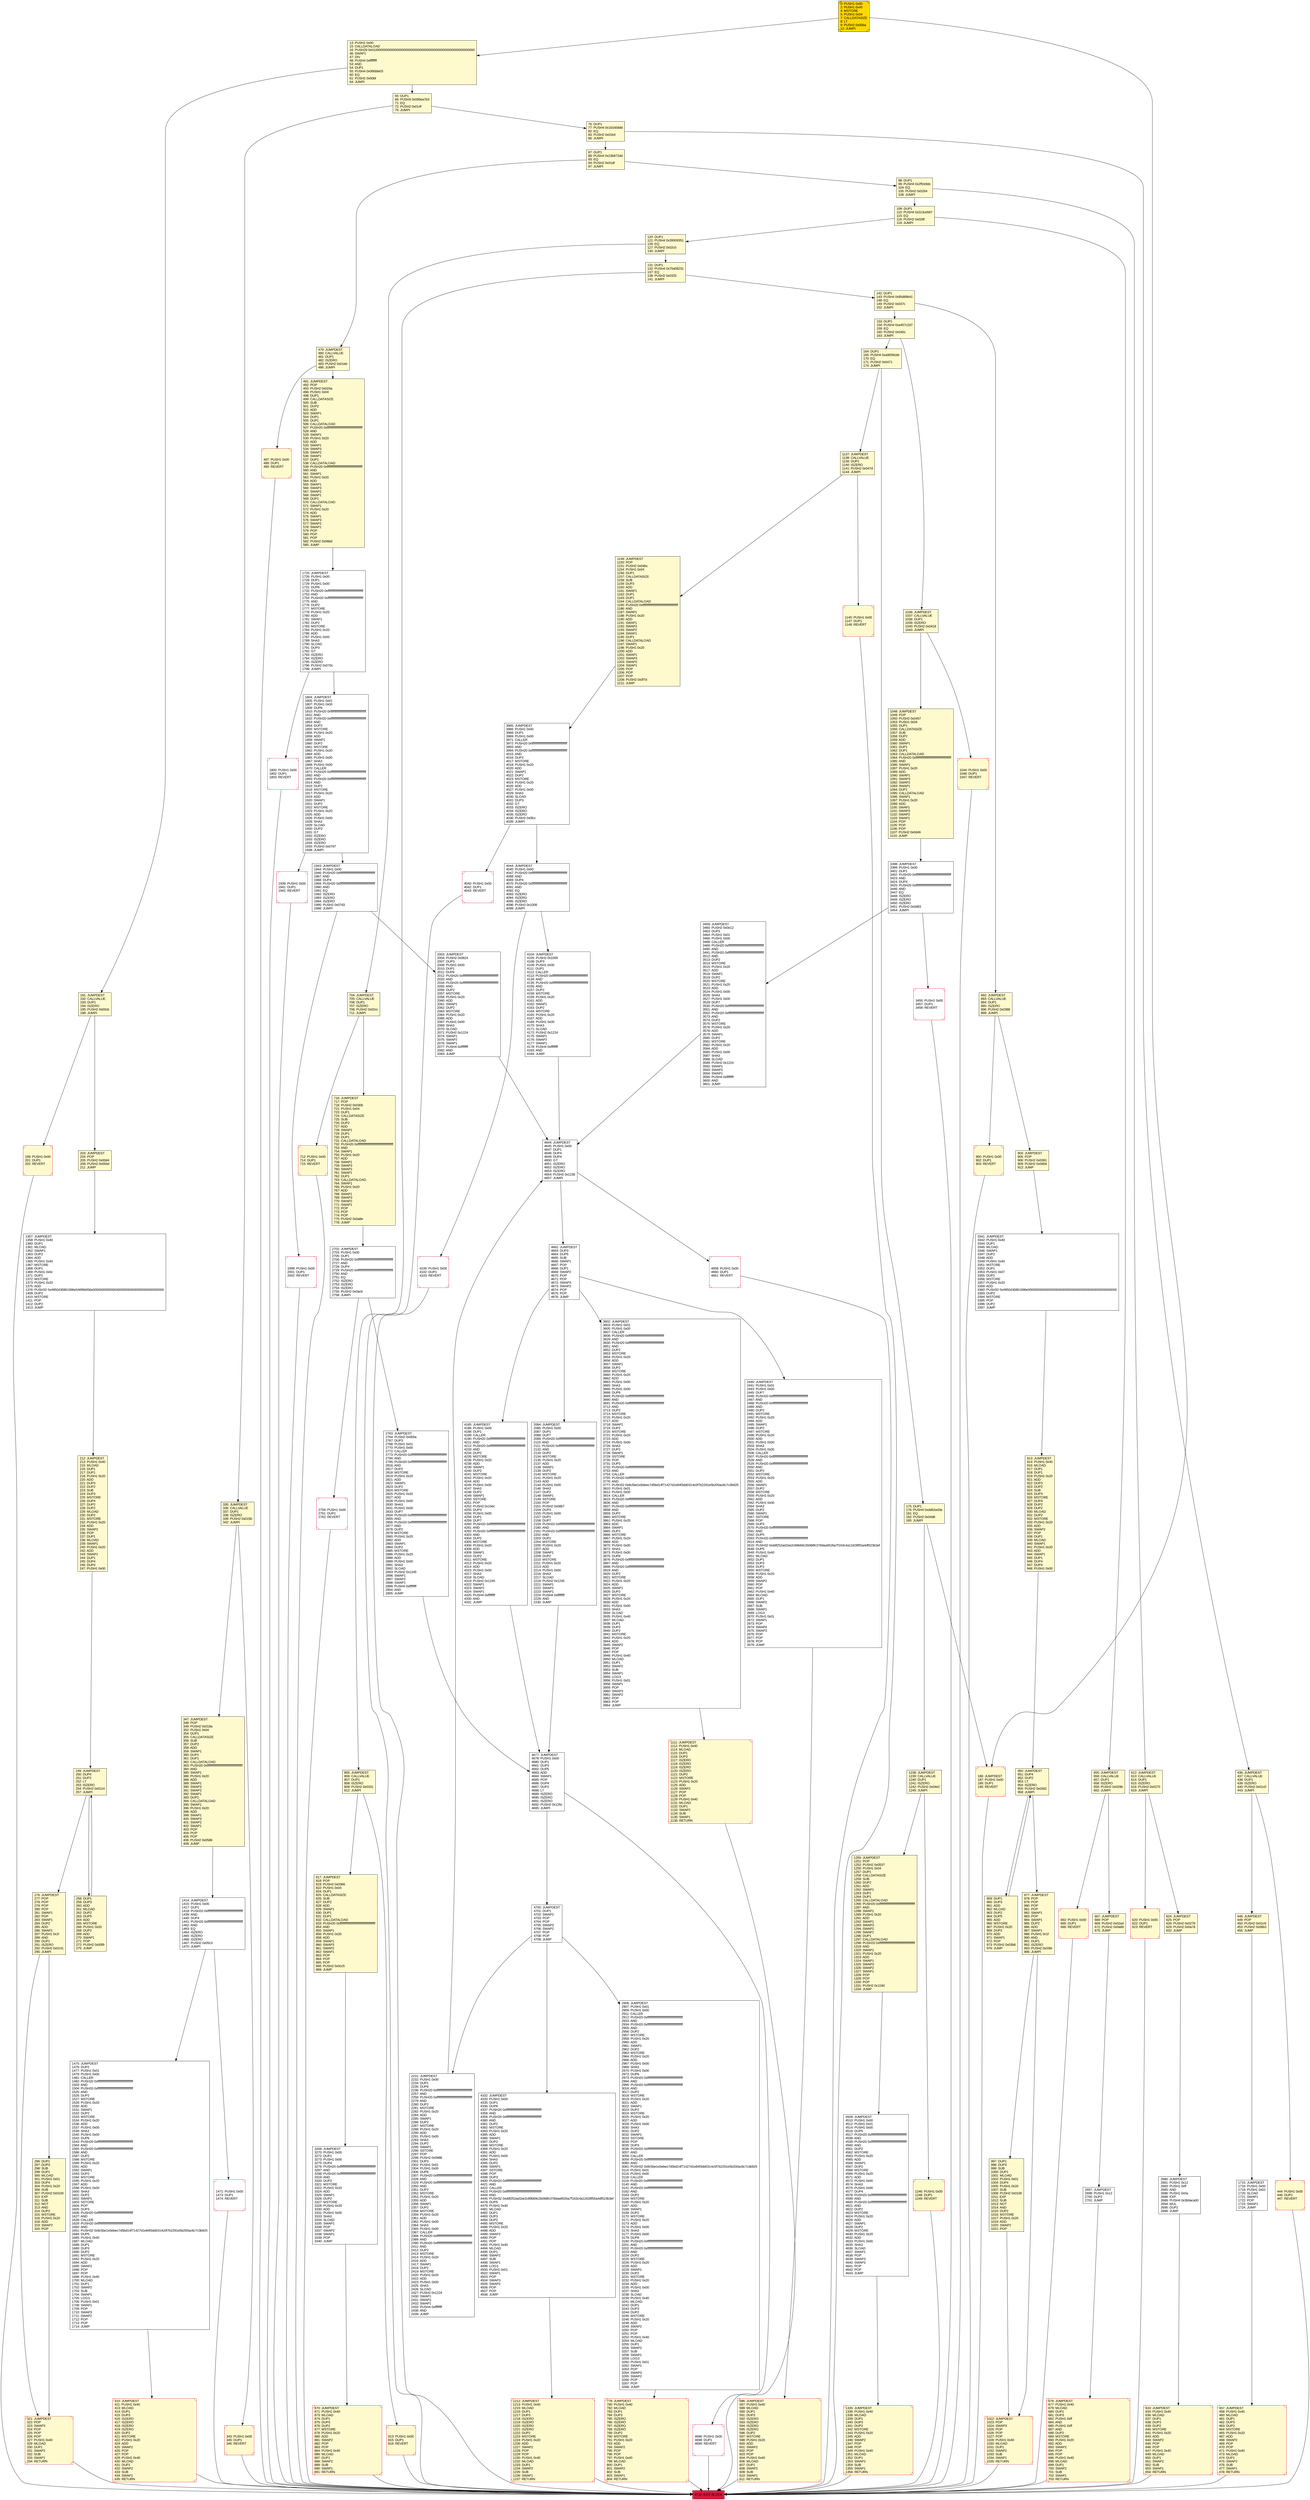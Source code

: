 digraph G {
bgcolor=transparent rankdir=UD;
node [shape=box style=filled color=black fillcolor=white fontname=arial fontcolor=black];
2697 [label="2697: JUMPDEST\l2698: PUSH1 0x12\l2700: DUP2\l2701: JUMP\l" ];
2680 [label="2680: JUMPDEST\l2681: PUSH1 0x12\l2683: PUSH1 0xff\l2685: AND\l2686: PUSH1 0x0a\l2688: EXP\l2689: PUSH4 0x3b9aca00\l2694: MUL\l2695: DUP2\l2696: JUMP\l" ];
1357 [label="1357: JUMPDEST\l1358: PUSH1 0x40\l1360: DUP1\l1361: MLOAD\l1362: SWAP1\l1363: DUP2\l1364: ADD\l1365: PUSH1 0x40\l1367: MSTORE\l1368: DUP1\l1369: PUSH1 0x0c\l1371: DUP2\l1372: MSTORE\l1373: PUSH1 0x20\l1375: ADD\l1376: PUSH32 0x4950436861696e546f6b656e0000000000000000000000000000000000000000\l1409: DUP2\l1410: MSTORE\l1411: POP\l1412: DUP2\l1413: JUMP\l" ];
258 [label="258: DUP1\l259: DUP3\l260: ADD\l261: MLOAD\l262: DUP2\l263: DUP5\l264: ADD\l265: MSTORE\l266: PUSH1 0x20\l268: DUP2\l269: ADD\l270: SWAP1\l271: POP\l272: PUSH2 0x00f9\l275: JUMP\l" fillcolor=lemonchiffon ];
676 [label="676: JUMPDEST\l677: PUSH1 0x40\l679: MLOAD\l680: DUP1\l681: DUP3\l682: PUSH1 0xff\l684: AND\l685: PUSH1 0xff\l687: AND\l688: DUP2\l689: MSTORE\l690: PUSH1 0x20\l692: ADD\l693: SWAP2\l694: POP\l695: POP\l696: PUSH1 0x40\l698: MLOAD\l699: DUP1\l700: SWAP2\l701: SUB\l702: SWAP1\l703: RETURN\l" fillcolor=lemonchiffon shape=Msquare color=crimson ];
624 [label="624: JUMPDEST\l625: POP\l626: PUSH2 0x0279\l629: PUSH2 0x0a78\l632: JUMP\l" fillcolor=lemonchiffon ];
704 [label="704: JUMPDEST\l705: CALLVALUE\l706: DUP1\l707: ISZERO\l708: PUSH2 0x02cc\l711: JUMPI\l" fillcolor=lemonchiffon ];
3459 [label="3459: JUMPDEST\l3460: PUSH2 0x0e12\l3463: DUP3\l3464: PUSH1 0x01\l3466: PUSH1 0x00\l3468: CALLER\l3469: PUSH20 0xffffffffffffffffffffffffffffffffffffffff\l3490: AND\l3491: PUSH20 0xffffffffffffffffffffffffffffffffffffffff\l3512: AND\l3513: DUP2\l3514: MSTORE\l3515: PUSH1 0x20\l3517: ADD\l3518: SWAP1\l3519: DUP2\l3520: MSTORE\l3521: PUSH1 0x20\l3523: ADD\l3524: PUSH1 0x00\l3526: SHA3\l3527: PUSH1 0x00\l3529: DUP7\l3530: PUSH20 0xffffffffffffffffffffffffffffffffffffffff\l3551: AND\l3552: PUSH20 0xffffffffffffffffffffffffffffffffffffffff\l3573: AND\l3574: DUP2\l3575: MSTORE\l3576: PUSH1 0x20\l3578: ADD\l3579: SWAP1\l3580: DUP2\l3581: MSTORE\l3582: PUSH1 0x20\l3584: ADD\l3585: PUSH1 0x00\l3587: SHA3\l3588: SLOAD\l3589: PUSH2 0x1224\l3592: SWAP1\l3593: SWAP2\l3594: SWAP1\l3595: PUSH4 0xffffffff\l3600: AND\l3601: JUMP\l" ];
959 [label="959: DUP1\l960: DUP3\l961: ADD\l962: MLOAD\l963: DUP2\l964: DUP5\l965: ADD\l966: MSTORE\l967: PUSH1 0x20\l969: DUP2\l970: ADD\l971: SWAP1\l972: POP\l973: PUSH2 0x03b6\l976: JUMP\l" fillcolor=lemonchiffon ];
904 [label="904: JUMPDEST\l905: POP\l906: PUSH2 0x0391\l909: PUSH2 0x0d0d\l912: JUMP\l" fillcolor=lemonchiffon ];
4509 [label="4509: JUMPDEST\l4510: PUSH1 0x00\l4512: PUSH1 0x01\l4514: PUSH1 0x00\l4516: DUP5\l4517: PUSH20 0xffffffffffffffffffffffffffffffffffffffff\l4538: AND\l4539: PUSH20 0xffffffffffffffffffffffffffffffffffffffff\l4560: AND\l4561: DUP2\l4562: MSTORE\l4563: PUSH1 0x20\l4565: ADD\l4566: SWAP1\l4567: DUP2\l4568: MSTORE\l4569: PUSH1 0x20\l4571: ADD\l4572: PUSH1 0x00\l4574: SHA3\l4575: PUSH1 0x00\l4577: DUP4\l4578: PUSH20 0xffffffffffffffffffffffffffffffffffffffff\l4599: AND\l4600: PUSH20 0xffffffffffffffffffffffffffffffffffffffff\l4621: AND\l4622: DUP2\l4623: MSTORE\l4624: PUSH1 0x20\l4626: ADD\l4627: SWAP1\l4628: DUP2\l4629: MSTORE\l4630: PUSH1 0x20\l4632: ADD\l4633: PUSH1 0x00\l4635: SHA3\l4636: SLOAD\l4637: SWAP1\l4638: POP\l4639: SWAP3\l4640: SWAP2\l4641: POP\l4642: POP\l4643: JUMP\l" ];
977 [label="977: JUMPDEST\l978: POP\l979: POP\l980: POP\l981: POP\l982: SWAP1\l983: POP\l984: SWAP1\l985: DUP2\l986: ADD\l987: SWAP1\l988: PUSH1 0x1f\l990: AND\l991: DUP1\l992: ISZERO\l993: PUSH2 0x03fe\l996: JUMPI\l" fillcolor=lemonchiffon ];
444 [label="444: PUSH1 0x00\l446: DUP1\l447: REVERT\l" fillcolor=lemonchiffon shape=Msquare color=crimson ];
1471 [label="1471: PUSH1 0x00\l1473: DUP1\l1474: REVERT\l" shape=Msquare color=crimson ];
3398 [label="3398: JUMPDEST\l3399: PUSH1 0x00\l3401: DUP1\l3402: PUSH20 0xffffffffffffffffffffffffffffffffffffffff\l3423: AND\l3424: DUP4\l3425: PUSH20 0xffffffffffffffffffffffffffffffffffffffff\l3446: AND\l3447: EQ\l3448: ISZERO\l3449: ISZERO\l3450: ISZERO\l3451: PUSH2 0x0d83\l3454: JUMPI\l" ];
913 [label="913: JUMPDEST\l914: PUSH1 0x40\l916: MLOAD\l917: DUP1\l918: DUP1\l919: PUSH1 0x20\l921: ADD\l922: DUP3\l923: DUP2\l924: SUB\l925: DUP3\l926: MSTORE\l927: DUP4\l928: DUP2\l929: DUP2\l930: MLOAD\l931: DUP2\l932: MSTORE\l933: PUSH1 0x20\l935: ADD\l936: SWAP2\l937: POP\l938: DUP1\l939: MLOAD\l940: SWAP1\l941: PUSH1 0x20\l943: ADD\l944: SWAP1\l945: DUP1\l946: DUP4\l947: DUP4\l948: PUSH1 0x00\l" fillcolor=lemonchiffon ];
1943 [label="1943: JUMPDEST\l1944: PUSH1 0x00\l1946: PUSH20 0xffffffffffffffffffffffffffffffffffffffff\l1967: AND\l1968: DUP4\l1969: PUSH20 0xffffffffffffffffffffffffffffffffffffffff\l1990: AND\l1991: EQ\l1992: ISZERO\l1993: ISZERO\l1994: ISZERO\l1995: PUSH2 0x07d3\l1998: JUMPI\l" ];
296 [label="296: DUP1\l297: DUP3\l298: SUB\l299: DUP1\l300: MLOAD\l301: PUSH1 0x01\l303: DUP4\l304: PUSH1 0x20\l306: SUB\l307: PUSH2 0x0100\l310: EXP\l311: SUB\l312: NOT\l313: AND\l314: DUP2\l315: MSTORE\l316: PUSH1 0x20\l318: ADD\l319: SWAP2\l320: POP\l" fillcolor=lemonchiffon ];
900 [label="900: PUSH1 0x00\l902: DUP1\l903: REVERT\l" fillcolor=lemonchiffon shape=Msquare color=crimson ];
2440 [label="2440: JUMPDEST\l2441: PUSH1 0x01\l2443: PUSH1 0x00\l2445: DUP7\l2446: PUSH20 0xffffffffffffffffffffffffffffffffffffffff\l2467: AND\l2468: PUSH20 0xffffffffffffffffffffffffffffffffffffffff\l2489: AND\l2490: DUP2\l2491: MSTORE\l2492: PUSH1 0x20\l2494: ADD\l2495: SWAP1\l2496: DUP2\l2497: MSTORE\l2498: PUSH1 0x20\l2500: ADD\l2501: PUSH1 0x00\l2503: SHA3\l2504: PUSH1 0x00\l2506: CALLER\l2507: PUSH20 0xffffffffffffffffffffffffffffffffffffffff\l2528: AND\l2529: PUSH20 0xffffffffffffffffffffffffffffffffffffffff\l2550: AND\l2551: DUP2\l2552: MSTORE\l2553: PUSH1 0x20\l2555: ADD\l2556: SWAP1\l2557: DUP2\l2558: MSTORE\l2559: PUSH1 0x20\l2561: ADD\l2562: PUSH1 0x00\l2564: SHA3\l2565: DUP2\l2566: SWAP1\l2567: SSTORE\l2568: POP\l2569: DUP3\l2570: PUSH20 0xffffffffffffffffffffffffffffffffffffffff\l2591: AND\l2592: DUP5\l2593: PUSH20 0xffffffffffffffffffffffffffffffffffffffff\l2614: AND\l2615: PUSH32 0xddf252ad1be2c89b69c2b068fc378daa952ba7f163c4a11628f55a4df523b3ef\l2648: DUP5\l2649: PUSH1 0x40\l2651: MLOAD\l2652: DUP1\l2653: DUP3\l2654: DUP2\l2655: MSTORE\l2656: PUSH1 0x20\l2658: ADD\l2659: SWAP2\l2660: POP\l2661: POP\l2662: PUSH1 0x40\l2664: MLOAD\l2665: DUP1\l2666: SWAP2\l2667: SUB\l2668: SWAP1\l2669: LOG3\l2670: PUSH1 0x01\l2672: SWAP1\l2673: POP\l2674: SWAP4\l2675: SWAP3\l2676: POP\l2677: POP\l2678: POP\l2679: JUMP\l" ];
2702 [label="2702: JUMPDEST\l2703: PUSH1 0x00\l2705: DUP1\l2706: PUSH20 0xffffffffffffffffffffffffffffffffffffffff\l2727: AND\l2728: DUP4\l2729: PUSH20 0xffffffffffffffffffffffffffffffffffffffff\l2750: AND\l2751: EQ\l2752: ISZERO\l2753: ISZERO\l2754: ISZERO\l2755: PUSH2 0x0acb\l2758: JUMPI\l" ];
1250 [label="1250: JUMPDEST\l1251: POP\l1252: PUSH2 0x0537\l1255: PUSH1 0x04\l1257: DUP1\l1258: CALLDATASIZE\l1259: SUB\l1260: DUP2\l1261: ADD\l1262: SWAP1\l1263: DUP1\l1264: DUP1\l1265: CALLDATALOAD\l1266: PUSH20 0xffffffffffffffffffffffffffffffffffffffff\l1287: AND\l1288: SWAP1\l1289: PUSH1 0x20\l1291: ADD\l1292: SWAP1\l1293: SWAP3\l1294: SWAP2\l1295: SWAP1\l1296: DUP1\l1297: CALLDATALOAD\l1298: PUSH20 0xffffffffffffffffffffffffffffffffffffffff\l1319: AND\l1320: SWAP1\l1321: PUSH1 0x20\l1323: ADD\l1324: SWAP1\l1325: SWAP3\l1326: SWAP2\l1327: SWAP1\l1328: POP\l1329: POP\l1330: POP\l1331: PUSH2 0x119d\l1334: JUMP\l" fillcolor=lemonchiffon ];
109 [label="109: DUP1\l110: PUSH4 0x313ce567\l115: EQ\l116: PUSH2 0x028f\l119: JUMPI\l" fillcolor=lemonchiffon ];
4700 [label="4700: JUMPDEST\l4701: DUP1\l4702: SWAP2\l4703: POP\l4704: POP\l4705: SWAP3\l4706: SWAP2\l4707: POP\l4708: POP\l4709: JUMP\l" ];
1939 [label="1939: PUSH1 0x00\l1941: DUP1\l1942: REVERT\l" shape=Msquare color=crimson ];
4332 [label="4332: JUMPDEST\l4333: PUSH1 0x00\l4335: DUP1\l4336: DUP6\l4337: PUSH20 0xffffffffffffffffffffffffffffffffffffffff\l4358: AND\l4359: PUSH20 0xffffffffffffffffffffffffffffffffffffffff\l4380: AND\l4381: DUP2\l4382: MSTORE\l4383: PUSH1 0x20\l4385: ADD\l4386: SWAP1\l4387: DUP2\l4388: MSTORE\l4389: PUSH1 0x20\l4391: ADD\l4392: PUSH1 0x00\l4394: SHA3\l4395: DUP2\l4396: SWAP1\l4397: SSTORE\l4398: POP\l4399: DUP3\l4400: PUSH20 0xffffffffffffffffffffffffffffffffffffffff\l4421: AND\l4422: CALLER\l4423: PUSH20 0xffffffffffffffffffffffffffffffffffffffff\l4444: AND\l4445: PUSH32 0xddf252ad1be2c89b69c2b068fc378daa952ba7f163c4a11628f55a4df523b3ef\l4478: DUP5\l4479: PUSH1 0x40\l4481: MLOAD\l4482: DUP1\l4483: DUP3\l4484: DUP2\l4485: MSTORE\l4486: PUSH1 0x20\l4488: ADD\l4489: SWAP2\l4490: POP\l4491: POP\l4492: PUSH1 0x40\l4494: MLOAD\l4495: DUP1\l4496: SWAP2\l4497: SUB\l4498: SWAP1\l4499: LOG3\l4500: PUSH1 0x01\l4502: SWAP1\l4503: POP\l4504: SWAP3\l4505: SWAP2\l4506: POP\l4507: POP\l4508: JUMP\l" ];
3965 [label="3965: JUMPDEST\l3966: PUSH1 0x00\l3968: DUP1\l3969: PUSH1 0x00\l3971: CALLER\l3972: PUSH20 0xffffffffffffffffffffffffffffffffffffffff\l3993: AND\l3994: PUSH20 0xffffffffffffffffffffffffffffffffffffffff\l4015: AND\l4016: DUP2\l4017: MSTORE\l4018: PUSH1 0x20\l4020: ADD\l4021: SWAP1\l4022: DUP2\l4023: MSTORE\l4024: PUSH1 0x20\l4026: ADD\l4027: PUSH1 0x00\l4029: SHA3\l4030: SLOAD\l4031: DUP3\l4032: GT\l4033: ISZERO\l4034: ISZERO\l4035: ISZERO\l4036: PUSH2 0x0fcc\l4039: JUMPI\l" ];
4677 [label="4677: JUMPDEST\l4678: PUSH1 0x00\l4680: DUP1\l4681: DUP3\l4682: DUP5\l4683: ADD\l4684: SWAP1\l4685: POP\l4686: DUP4\l4687: DUP2\l4688: LT\l4689: ISZERO\l4690: ISZERO\l4691: ISZERO\l4692: PUSH2 0x125c\l4695: JUMPI\l" ];
1414 [label="1414: JUMPDEST\l1415: PUSH1 0x00\l1417: DUP1\l1418: PUSH20 0xffffffffffffffffffffffffffffffffffffffff\l1439: AND\l1440: DUP4\l1441: PUSH20 0xffffffffffffffffffffffffffffffffffffffff\l1462: AND\l1463: EQ\l1464: ISZERO\l1465: ISZERO\l1466: ISZERO\l1467: PUSH2 0x05c3\l1470: JUMPI\l" ];
663 [label="663: PUSH1 0x00\l665: DUP1\l666: REVERT\l" fillcolor=lemonchiffon shape=Msquare color=crimson ];
779 [label="779: JUMPDEST\l780: PUSH1 0x40\l782: MLOAD\l783: DUP1\l784: DUP3\l785: ISZERO\l786: ISZERO\l787: ISZERO\l788: ISZERO\l789: DUP2\l790: MSTORE\l791: PUSH1 0x20\l793: ADD\l794: SWAP2\l795: POP\l796: POP\l797: PUSH1 0x40\l799: MLOAD\l800: DUP1\l801: SWAP2\l802: SUB\l803: SWAP1\l804: RETURN\l" fillcolor=lemonchiffon shape=Msquare color=crimson ];
191 [label="191: JUMPDEST\l192: CALLVALUE\l193: DUP1\l194: ISZERO\l195: PUSH2 0x00cb\l198: JUMPI\l" fillcolor=lemonchiffon ];
276 [label="276: JUMPDEST\l277: POP\l278: POP\l279: POP\l280: POP\l281: SWAP1\l282: POP\l283: SWAP1\l284: DUP2\l285: ADD\l286: SWAP1\l287: PUSH1 0x1f\l289: AND\l290: DUP1\l291: ISZERO\l292: PUSH2 0x0141\l295: JUMPI\l" fillcolor=lemonchiffon ];
4662 [label="4662: JUMPDEST\l4663: DUP3\l4664: DUP5\l4665: SUB\l4666: SWAP1\l4667: POP\l4668: DUP1\l4669: SWAP2\l4670: POP\l4671: POP\l4672: SWAP3\l4673: SWAP2\l4674: POP\l4675: POP\l4676: JUMP\l" ];
817 [label="817: JUMPDEST\l818: POP\l819: PUSH2 0x0366\l822: PUSH1 0x04\l824: DUP1\l825: CALLDATASIZE\l826: SUB\l827: DUP2\l828: ADD\l829: SWAP1\l830: DUP1\l831: DUP1\l832: CALLDATALOAD\l833: PUSH20 0xffffffffffffffffffffffffffffffffffffffff\l854: AND\l855: SWAP1\l856: PUSH1 0x20\l858: ADD\l859: SWAP1\l860: SWAP3\l861: SWAP2\l862: SWAP1\l863: POP\l864: POP\l865: POP\l866: PUSH2 0x0cc5\l869: JUMP\l" fillcolor=lemonchiffon ];
335 [label="335: JUMPDEST\l336: CALLVALUE\l337: DUP1\l338: ISZERO\l339: PUSH2 0x015b\l342: JUMPI\l" fillcolor=lemonchiffon ];
1475 [label="1475: JUMPDEST\l1476: DUP2\l1477: PUSH1 0x01\l1479: PUSH1 0x00\l1481: CALLER\l1482: PUSH20 0xffffffffffffffffffffffffffffffffffffffff\l1503: AND\l1504: PUSH20 0xffffffffffffffffffffffffffffffffffffffff\l1525: AND\l1526: DUP2\l1527: MSTORE\l1528: PUSH1 0x20\l1530: ADD\l1531: SWAP1\l1532: DUP2\l1533: MSTORE\l1534: PUSH1 0x20\l1536: ADD\l1537: PUSH1 0x00\l1539: SHA3\l1540: PUSH1 0x00\l1542: DUP6\l1543: PUSH20 0xffffffffffffffffffffffffffffffffffffffff\l1564: AND\l1565: PUSH20 0xffffffffffffffffffffffffffffffffffffffff\l1586: AND\l1587: DUP2\l1588: MSTORE\l1589: PUSH1 0x20\l1591: ADD\l1592: SWAP1\l1593: DUP2\l1594: MSTORE\l1595: PUSH1 0x20\l1597: ADD\l1598: PUSH1 0x00\l1600: SHA3\l1601: DUP2\l1602: SWAP1\l1603: SSTORE\l1604: POP\l1605: DUP3\l1606: PUSH20 0xffffffffffffffffffffffffffffffffffffffff\l1627: AND\l1628: CALLER\l1629: PUSH20 0xffffffffffffffffffffffffffffffffffffffff\l1650: AND\l1651: PUSH32 0x8c5be1e5ebec7d5bd14f71427d1e84f3dd0314c0f7b2291e5b200ac8c7c3b925\l1684: DUP5\l1685: PUSH1 0x40\l1687: MLOAD\l1688: DUP1\l1689: DUP3\l1690: DUP2\l1691: MSTORE\l1692: PUSH1 0x20\l1694: ADD\l1695: SWAP2\l1696: POP\l1697: POP\l1698: PUSH1 0x40\l1700: MLOAD\l1701: DUP1\l1702: SWAP2\l1703: SUB\l1704: SWAP1\l1705: LOG3\l1706: PUSH1 0x01\l1708: SWAP1\l1709: POP\l1710: SWAP3\l1711: SWAP2\l1712: POP\l1713: POP\l1714: JUMP\l" ];
487 [label="487: PUSH1 0x00\l489: DUP1\l490: REVERT\l" fillcolor=lemonchiffon shape=Msquare color=crimson ];
448 [label="448: JUMPDEST\l449: POP\l450: PUSH2 0x01c9\l453: PUSH2 0x06b3\l456: JUMP\l" fillcolor=lemonchiffon ];
3341 [label="3341: JUMPDEST\l3342: PUSH1 0x40\l3344: DUP1\l3345: MLOAD\l3346: SWAP1\l3347: DUP2\l3348: ADD\l3349: PUSH1 0x40\l3351: MSTORE\l3352: DUP1\l3353: PUSH1 0x07\l3355: DUP2\l3356: MSTORE\l3357: PUSH1 0x20\l3359: ADD\l3360: PUSH32 0x4950436861696e00000000000000000000000000000000000000000000000000\l3393: DUP2\l3394: MSTORE\l3395: POP\l3396: DUP2\l3397: JUMP\l" ];
3269 [label="3269: JUMPDEST\l3270: PUSH1 0x00\l3272: DUP1\l3273: PUSH1 0x00\l3275: DUP4\l3276: PUSH20 0xffffffffffffffffffffffffffffffffffffffff\l3297: AND\l3298: PUSH20 0xffffffffffffffffffffffffffffffffffffffff\l3319: AND\l3320: DUP2\l3321: MSTORE\l3322: PUSH1 0x20\l3324: ADD\l3325: SWAP1\l3326: DUP2\l3327: MSTORE\l3328: PUSH1 0x20\l3330: ADD\l3331: PUSH1 0x00\l3333: SHA3\l3334: SLOAD\l3335: SWAP1\l3336: POP\l3337: SWAP2\l3338: SWAP1\l3339: POP\l3340: JUMP\l" ];
142 [label="142: DUP1\l143: PUSH4 0x95d89b41\l148: EQ\l149: PUSH2 0x037c\l152: JUMPI\l" fillcolor=lemonchiffon ];
76 [label="76: DUP1\l77: PUSH4 0x18160ddd\l82: EQ\l83: PUSH2 0x01b4\l86: JUMPI\l" fillcolor=lemonchiffon ];
212 [label="212: JUMPDEST\l213: PUSH1 0x40\l215: MLOAD\l216: DUP1\l217: DUP1\l218: PUSH1 0x20\l220: ADD\l221: DUP3\l222: DUP2\l223: SUB\l224: DUP3\l225: MSTORE\l226: DUP4\l227: DUP2\l228: DUP2\l229: MLOAD\l230: DUP2\l231: MSTORE\l232: PUSH1 0x20\l234: ADD\l235: SWAP2\l236: POP\l237: DUP1\l238: MLOAD\l239: SWAP1\l240: PUSH1 0x20\l242: ADD\l243: SWAP1\l244: DUP1\l245: DUP4\l246: DUP4\l247: PUSH1 0x00\l" fillcolor=lemonchiffon ];
4710 [label="4710: EXIT BLOCK\l" fillcolor=crimson ];
199 [label="199: PUSH1 0x00\l201: DUP1\l202: REVERT\l" fillcolor=lemonchiffon shape=Msquare color=crimson ];
1022 [label="1022: JUMPDEST\l1023: POP\l1024: SWAP3\l1025: POP\l1026: POP\l1027: POP\l1028: PUSH1 0x40\l1030: MLOAD\l1031: DUP1\l1032: SWAP2\l1033: SUB\l1034: SWAP1\l1035: RETURN\l" fillcolor=lemonchiffon shape=Msquare color=crimson ];
2759 [label="2759: PUSH1 0x00\l2761: DUP1\l2762: REVERT\l" shape=Msquare color=crimson ];
712 [label="712: PUSH1 0x00\l714: DUP1\l715: REVERT\l" fillcolor=lemonchiffon shape=Msquare color=crimson ];
4040 [label="4040: PUSH1 0x00\l4042: DUP1\l4043: REVERT\l" shape=Msquare color=crimson ];
1111 [label="1111: JUMPDEST\l1112: PUSH1 0x40\l1114: MLOAD\l1115: DUP1\l1116: DUP3\l1117: ISZERO\l1118: ISZERO\l1119: ISZERO\l1120: ISZERO\l1121: DUP2\l1122: MSTORE\l1123: PUSH1 0x20\l1125: ADD\l1126: SWAP2\l1127: POP\l1128: POP\l1129: PUSH1 0x40\l1131: MLOAD\l1132: DUP1\l1133: SWAP2\l1134: SUB\l1135: SWAP1\l1136: RETURN\l" fillcolor=lemonchiffon shape=Msquare color=crimson ];
436 [label="436: JUMPDEST\l437: CALLVALUE\l438: DUP1\l439: ISZERO\l440: PUSH2 0x01c0\l443: JUMPI\l" fillcolor=lemonchiffon ];
1999 [label="1999: PUSH1 0x00\l2001: DUP1\l2002: REVERT\l" shape=Msquare color=crimson ];
153 [label="153: DUP1\l154: PUSH4 0xa457c2d7\l159: EQ\l160: PUSH2 0x040c\l163: JUMPI\l" fillcolor=lemonchiffon ];
586 [label="586: JUMPDEST\l587: PUSH1 0x40\l589: MLOAD\l590: DUP1\l591: DUP3\l592: ISZERO\l593: ISZERO\l594: ISZERO\l595: ISZERO\l596: DUP2\l597: MSTORE\l598: PUSH1 0x20\l600: ADD\l601: SWAP2\l602: POP\l603: POP\l604: PUSH1 0x40\l606: MLOAD\l607: DUP1\l608: SWAP2\l609: SUB\l610: SWAP1\l611: RETURN\l" fillcolor=lemonchiffon shape=Msquare color=crimson ];
457 [label="457: JUMPDEST\l458: PUSH1 0x40\l460: MLOAD\l461: DUP1\l462: DUP3\l463: DUP2\l464: MSTORE\l465: PUSH1 0x20\l467: ADD\l468: SWAP2\l469: POP\l470: POP\l471: PUSH1 0x40\l473: MLOAD\l474: DUP1\l475: SWAP2\l476: SUB\l477: SWAP1\l478: RETURN\l" fillcolor=lemonchiffon shape=Msquare color=crimson ];
1715 [label="1715: JUMPDEST\l1716: PUSH1 0x00\l1718: PUSH1 0x02\l1720: SLOAD\l1721: SWAP1\l1722: POP\l1723: SWAP1\l1724: JUMP\l" ];
203 [label="203: JUMPDEST\l204: POP\l205: PUSH2 0x00d4\l208: PUSH2 0x054d\l211: JUMP\l" fillcolor=lemonchiffon ];
4185 [label="4185: JUMPDEST\l4186: PUSH1 0x00\l4188: DUP1\l4189: CALLER\l4190: PUSH20 0xffffffffffffffffffffffffffffffffffffffff\l4211: AND\l4212: PUSH20 0xffffffffffffffffffffffffffffffffffffffff\l4233: AND\l4234: DUP2\l4235: MSTORE\l4236: PUSH1 0x20\l4238: ADD\l4239: SWAP1\l4240: DUP2\l4241: MSTORE\l4242: PUSH1 0x20\l4244: ADD\l4245: PUSH1 0x00\l4247: SHA3\l4248: DUP2\l4249: SWAP1\l4250: SSTORE\l4251: POP\l4252: PUSH2 0x10ec\l4255: DUP3\l4256: PUSH1 0x00\l4258: DUP1\l4259: DUP7\l4260: PUSH20 0xffffffffffffffffffffffffffffffffffffffff\l4281: AND\l4282: PUSH20 0xffffffffffffffffffffffffffffffffffffffff\l4303: AND\l4304: DUP2\l4305: MSTORE\l4306: PUSH1 0x20\l4308: ADD\l4309: SWAP1\l4310: DUP2\l4311: MSTORE\l4312: PUSH1 0x20\l4314: ADD\l4315: PUSH1 0x00\l4317: SHA3\l4318: SLOAD\l4319: PUSH2 0x1245\l4322: SWAP1\l4323: SWAP2\l4324: SWAP1\l4325: PUSH4 0xffffffff\l4330: AND\l4331: JUMP\l" ];
1246 [label="1246: PUSH1 0x00\l1248: DUP1\l1249: REVERT\l" fillcolor=lemonchiffon shape=Msquare color=crimson ];
1212 [label="1212: JUMPDEST\l1213: PUSH1 0x40\l1215: MLOAD\l1216: DUP1\l1217: DUP3\l1218: ISZERO\l1219: ISZERO\l1220: ISZERO\l1221: ISZERO\l1222: DUP2\l1223: MSTORE\l1224: PUSH1 0x20\l1226: ADD\l1227: SWAP2\l1228: POP\l1229: POP\l1230: PUSH1 0x40\l1232: MLOAD\l1233: DUP1\l1234: SWAP2\l1235: SUB\l1236: SWAP1\l1237: RETURN\l" fillcolor=lemonchiffon shape=Msquare color=crimson ];
892 [label="892: JUMPDEST\l893: CALLVALUE\l894: DUP1\l895: ISZERO\l896: PUSH2 0x0388\l899: JUMPI\l" fillcolor=lemonchiffon ];
950 [label="950: JUMPDEST\l951: DUP4\l952: DUP2\l953: LT\l954: ISZERO\l955: PUSH2 0x03d1\l958: JUMPI\l" fillcolor=lemonchiffon ];
1335 [label="1335: JUMPDEST\l1336: PUSH1 0x40\l1338: MLOAD\l1339: DUP1\l1340: DUP3\l1341: DUP2\l1342: MSTORE\l1343: PUSH1 0x20\l1345: ADD\l1346: SWAP2\l1347: POP\l1348: POP\l1349: PUSH1 0x40\l1351: MLOAD\l1352: DUP1\l1353: SWAP2\l1354: SUB\l1355: SWAP1\l1356: RETURN\l" fillcolor=lemonchiffon shape=Msquare color=crimson ];
479 [label="479: JUMPDEST\l480: CALLVALUE\l481: DUP1\l482: ISZERO\l483: PUSH2 0x01eb\l486: JUMPI\l" fillcolor=lemonchiffon ];
813 [label="813: PUSH1 0x00\l815: DUP1\l816: REVERT\l" fillcolor=lemonchiffon shape=Msquare color=crimson ];
2003 [label="2003: JUMPDEST\l2004: PUSH2 0x0824\l2007: DUP3\l2008: PUSH1 0x00\l2010: DUP1\l2011: DUP8\l2012: PUSH20 0xffffffffffffffffffffffffffffffffffffffff\l2033: AND\l2034: PUSH20 0xffffffffffffffffffffffffffffffffffffffff\l2055: AND\l2056: DUP2\l2057: MSTORE\l2058: PUSH1 0x20\l2060: ADD\l2061: SWAP1\l2062: DUP2\l2063: MSTORE\l2064: PUSH1 0x20\l2066: ADD\l2067: PUSH1 0x00\l2069: SHA3\l2070: SLOAD\l2071: PUSH2 0x1224\l2074: SWAP1\l2075: SWAP2\l2076: SWAP1\l2077: PUSH4 0xffffffff\l2082: AND\l2083: JUMP\l" ];
4658 [label="4658: PUSH1 0x00\l4660: DUP1\l4661: REVERT\l" shape=Msquare color=crimson ];
1149 [label="1149: JUMPDEST\l1150: POP\l1151: PUSH2 0x04bc\l1154: PUSH1 0x04\l1156: DUP1\l1157: CALLDATASIZE\l1158: SUB\l1159: DUP2\l1160: ADD\l1161: SWAP1\l1162: DUP1\l1163: DUP1\l1164: CALLDATALOAD\l1165: PUSH20 0xffffffffffffffffffffffffffffffffffffffff\l1186: AND\l1187: SWAP1\l1188: PUSH1 0x20\l1190: ADD\l1191: SWAP1\l1192: SWAP3\l1193: SWAP2\l1194: SWAP1\l1195: DUP1\l1196: CALLDATALOAD\l1197: SWAP1\l1198: PUSH1 0x20\l1200: ADD\l1201: SWAP1\l1202: SWAP3\l1203: SWAP2\l1204: SWAP1\l1205: POP\l1206: POP\l1207: POP\l1208: PUSH2 0x0f7d\l1211: JUMP\l" fillcolor=lemonchiffon ];
175 [label="175: DUP1\l176: PUSH4 0xdd62ed3e\l181: EQ\l182: PUSH2 0x04d6\l185: JUMPI\l" fillcolor=lemonchiffon ];
2906 [label="2906: JUMPDEST\l2907: PUSH1 0x01\l2909: PUSH1 0x00\l2911: CALLER\l2912: PUSH20 0xffffffffffffffffffffffffffffffffffffffff\l2933: AND\l2934: PUSH20 0xffffffffffffffffffffffffffffffffffffffff\l2955: AND\l2956: DUP2\l2957: MSTORE\l2958: PUSH1 0x20\l2960: ADD\l2961: SWAP1\l2962: DUP2\l2963: MSTORE\l2964: PUSH1 0x20\l2966: ADD\l2967: PUSH1 0x00\l2969: SHA3\l2970: PUSH1 0x00\l2972: DUP6\l2973: PUSH20 0xffffffffffffffffffffffffffffffffffffffff\l2994: AND\l2995: PUSH20 0xffffffffffffffffffffffffffffffffffffffff\l3016: AND\l3017: DUP2\l3018: MSTORE\l3019: PUSH1 0x20\l3021: ADD\l3022: SWAP1\l3023: DUP2\l3024: MSTORE\l3025: PUSH1 0x20\l3027: ADD\l3028: PUSH1 0x00\l3030: SHA3\l3031: DUP2\l3032: SWAP1\l3033: SSTORE\l3034: POP\l3035: DUP3\l3036: PUSH20 0xffffffffffffffffffffffffffffffffffffffff\l3057: AND\l3058: CALLER\l3059: PUSH20 0xffffffffffffffffffffffffffffffffffffffff\l3080: AND\l3081: PUSH32 0x8c5be1e5ebec7d5bd14f71427d1e84f3dd0314c0f7b2291e5b200ac8c7c3b925\l3114: PUSH1 0x01\l3116: PUSH1 0x00\l3118: CALLER\l3119: PUSH20 0xffffffffffffffffffffffffffffffffffffffff\l3140: AND\l3141: PUSH20 0xffffffffffffffffffffffffffffffffffffffff\l3162: AND\l3163: DUP2\l3164: MSTORE\l3165: PUSH1 0x20\l3167: ADD\l3168: SWAP1\l3169: DUP2\l3170: MSTORE\l3171: PUSH1 0x20\l3173: ADD\l3174: PUSH1 0x00\l3176: SHA3\l3177: PUSH1 0x00\l3179: DUP8\l3180: PUSH20 0xffffffffffffffffffffffffffffffffffffffff\l3201: AND\l3202: PUSH20 0xffffffffffffffffffffffffffffffffffffffff\l3223: AND\l3224: DUP2\l3225: MSTORE\l3226: PUSH1 0x20\l3228: ADD\l3229: SWAP1\l3230: DUP2\l3231: MSTORE\l3232: PUSH1 0x20\l3234: ADD\l3235: PUSH1 0x00\l3237: SHA3\l3238: SLOAD\l3239: PUSH1 0x40\l3241: MLOAD\l3242: DUP1\l3243: DUP3\l3244: DUP2\l3245: MSTORE\l3246: PUSH1 0x20\l3248: ADD\l3249: SWAP2\l3250: POP\l3251: POP\l3252: PUSH1 0x40\l3254: MLOAD\l3255: DUP1\l3256: SWAP2\l3257: SUB\l3258: SWAP1\l3259: LOG3\l3260: PUSH1 0x01\l3262: SWAP1\l3263: POP\l3264: SWAP3\l3265: SWAP2\l3266: POP\l3267: POP\l3268: JUMP\l" ];
164 [label="164: DUP1\l165: PUSH4 0xa9059cbb\l170: EQ\l171: PUSH2 0x0471\l174: JUMPI\l" fillcolor=lemonchiffon ];
131 [label="131: DUP1\l132: PUSH4 0x70a08231\l137: EQ\l138: PUSH2 0x0325\l141: JUMPI\l" fillcolor=lemonchiffon ];
2084 [label="2084: JUMPDEST\l2085: PUSH1 0x00\l2087: DUP1\l2088: DUP7\l2089: PUSH20 0xffffffffffffffffffffffffffffffffffffffff\l2110: AND\l2111: PUSH20 0xffffffffffffffffffffffffffffffffffffffff\l2132: AND\l2133: DUP2\l2134: MSTORE\l2135: PUSH1 0x20\l2137: ADD\l2138: SWAP1\l2139: DUP2\l2140: MSTORE\l2141: PUSH1 0x20\l2143: ADD\l2144: PUSH1 0x00\l2146: SHA3\l2147: DUP2\l2148: SWAP1\l2149: SSTORE\l2150: POP\l2151: PUSH2 0x08b7\l2154: DUP3\l2155: PUSH1 0x00\l2157: DUP1\l2158: DUP7\l2159: PUSH20 0xffffffffffffffffffffffffffffffffffffffff\l2180: AND\l2181: PUSH20 0xffffffffffffffffffffffffffffffffffffffff\l2202: AND\l2203: DUP2\l2204: MSTORE\l2205: PUSH1 0x20\l2207: ADD\l2208: SWAP1\l2209: DUP2\l2210: MSTORE\l2211: PUSH1 0x20\l2213: ADD\l2214: PUSH1 0x00\l2216: SHA3\l2217: SLOAD\l2218: PUSH2 0x1245\l2221: SWAP1\l2222: SWAP2\l2223: SWAP1\l2224: PUSH4 0xffffffff\l2229: AND\l2230: JUMP\l" ];
4100 [label="4100: PUSH1 0x00\l4102: DUP1\l4103: REVERT\l" shape=Msquare color=crimson ];
65 [label="65: DUP1\l66: PUSH4 0x095ea7b3\l71: EQ\l72: PUSH2 0x014f\l75: JUMPI\l" fillcolor=lemonchiffon ];
410 [label="410: JUMPDEST\l411: PUSH1 0x40\l413: MLOAD\l414: DUP1\l415: DUP3\l416: ISZERO\l417: ISZERO\l418: ISZERO\l419: ISZERO\l420: DUP2\l421: MSTORE\l422: PUSH1 0x20\l424: ADD\l425: SWAP2\l426: POP\l427: POP\l428: PUSH1 0x40\l430: MLOAD\l431: DUP1\l432: SWAP2\l433: SUB\l434: SWAP1\l435: RETURN\l" fillcolor=lemonchiffon shape=Msquare color=crimson ];
1800 [label="1800: PUSH1 0x00\l1802: DUP1\l1803: REVERT\l" shape=Msquare color=crimson ];
4644 [label="4644: JUMPDEST\l4645: PUSH1 0x00\l4647: DUP1\l4648: DUP4\l4649: DUP4\l4650: GT\l4651: ISZERO\l4652: ISZERO\l4653: ISZERO\l4654: PUSH2 0x1236\l4657: JUMPI\l" ];
0 [label="0: PUSH1 0x80\l2: PUSH1 0x40\l4: MSTORE\l5: PUSH1 0x04\l7: CALLDATASIZE\l8: LT\l9: PUSH2 0x00ba\l12: JUMPI\l" fillcolor=lemonchiffon shape=Msquare fillcolor=gold ];
249 [label="249: JUMPDEST\l250: DUP4\l251: DUP2\l252: LT\l253: ISZERO\l254: PUSH2 0x0114\l257: JUMPI\l" fillcolor=lemonchiffon ];
716 [label="716: JUMPDEST\l717: POP\l718: PUSH2 0x030b\l721: PUSH1 0x04\l723: DUP1\l724: CALLDATASIZE\l725: SUB\l726: DUP2\l727: ADD\l728: SWAP1\l729: DUP1\l730: DUP1\l731: CALLDATALOAD\l732: PUSH20 0xffffffffffffffffffffffffffffffffffffffff\l753: AND\l754: SWAP1\l755: PUSH1 0x20\l757: ADD\l758: SWAP1\l759: SWAP3\l760: SWAP2\l761: SWAP1\l762: DUP1\l763: CALLDATALOAD\l764: SWAP1\l765: PUSH1 0x20\l767: ADD\l768: SWAP1\l769: SWAP3\l770: SWAP2\l771: SWAP1\l772: POP\l773: POP\l774: POP\l775: PUSH2 0x0a8e\l778: JUMP\l" fillcolor=lemonchiffon ];
13 [label="13: PUSH1 0x00\l15: CALLDATALOAD\l16: PUSH29 0x0100000000000000000000000000000000000000000000000000000000\l46: SWAP1\l47: DIV\l48: PUSH4 0xffffffff\l53: AND\l54: DUP1\l55: PUSH4 0x06fdde03\l60: EQ\l61: PUSH2 0x00bf\l64: JUMPI\l" fillcolor=lemonchiffon ];
4044 [label="4044: JUMPDEST\l4045: PUSH1 0x00\l4047: PUSH20 0xffffffffffffffffffffffffffffffffffffffff\l4068: AND\l4069: DUP4\l4070: PUSH20 0xffffffffffffffffffffffffffffffffffffffff\l4091: AND\l4092: EQ\l4093: ISZERO\l4094: ISZERO\l4095: ISZERO\l4096: PUSH2 0x1008\l4099: JUMPI\l" ];
1044 [label="1044: PUSH1 0x00\l1046: DUP1\l1047: REVERT\l" fillcolor=lemonchiffon shape=Msquare color=crimson ];
98 [label="98: DUP1\l99: PUSH4 0x2ff2e9dc\l104: EQ\l105: PUSH2 0x0264\l108: JUMPI\l" fillcolor=lemonchiffon ];
1725 [label="1725: JUMPDEST\l1726: PUSH1 0x00\l1728: DUP1\l1729: PUSH1 0x00\l1731: DUP6\l1732: PUSH20 0xffffffffffffffffffffffffffffffffffffffff\l1753: AND\l1754: PUSH20 0xffffffffffffffffffffffffffffffffffffffff\l1775: AND\l1776: DUP2\l1777: MSTORE\l1778: PUSH1 0x20\l1780: ADD\l1781: SWAP1\l1782: DUP2\l1783: MSTORE\l1784: PUSH1 0x20\l1786: ADD\l1787: PUSH1 0x00\l1789: SHA3\l1790: SLOAD\l1791: DUP3\l1792: GT\l1793: ISZERO\l1794: ISZERO\l1795: ISZERO\l1796: PUSH2 0x070c\l1799: JUMPI\l" ];
186 [label="186: JUMPDEST\l187: PUSH1 0x00\l189: DUP1\l190: REVERT\l" fillcolor=lemonchiffon shape=Msquare color=crimson ];
120 [label="120: DUP1\l121: PUSH4 0x39509351\l126: EQ\l127: PUSH2 0x02c0\l130: JUMPI\l" fillcolor=lemonchiffon ];
87 [label="87: DUP1\l88: PUSH4 0x23b872dd\l93: EQ\l94: PUSH2 0x01df\l97: JUMPI\l" fillcolor=lemonchiffon ];
633 [label="633: JUMPDEST\l634: PUSH1 0x40\l636: MLOAD\l637: DUP1\l638: DUP3\l639: DUP2\l640: MSTORE\l641: PUSH1 0x20\l643: ADD\l644: SWAP2\l645: POP\l646: POP\l647: PUSH1 0x40\l649: MLOAD\l650: DUP1\l651: SWAP2\l652: SUB\l653: SWAP1\l654: RETURN\l" fillcolor=lemonchiffon shape=Msquare color=crimson ];
2231 [label="2231: JUMPDEST\l2232: PUSH1 0x00\l2234: DUP1\l2235: DUP6\l2236: PUSH20 0xffffffffffffffffffffffffffffffffffffffff\l2257: AND\l2258: PUSH20 0xffffffffffffffffffffffffffffffffffffffff\l2279: AND\l2280: DUP2\l2281: MSTORE\l2282: PUSH1 0x20\l2284: ADD\l2285: SWAP1\l2286: DUP2\l2287: MSTORE\l2288: PUSH1 0x20\l2290: ADD\l2291: PUSH1 0x00\l2293: SHA3\l2294: DUP2\l2295: SWAP1\l2296: SSTORE\l2297: POP\l2298: PUSH2 0x0988\l2301: DUP3\l2302: PUSH1 0x01\l2304: PUSH1 0x00\l2306: DUP8\l2307: PUSH20 0xffffffffffffffffffffffffffffffffffffffff\l2328: AND\l2329: PUSH20 0xffffffffffffffffffffffffffffffffffffffff\l2350: AND\l2351: DUP2\l2352: MSTORE\l2353: PUSH1 0x20\l2355: ADD\l2356: SWAP1\l2357: DUP2\l2358: MSTORE\l2359: PUSH1 0x20\l2361: ADD\l2362: PUSH1 0x00\l2364: SHA3\l2365: PUSH1 0x00\l2367: CALLER\l2368: PUSH20 0xffffffffffffffffffffffffffffffffffffffff\l2389: AND\l2390: PUSH20 0xffffffffffffffffffffffffffffffffffffffff\l2411: AND\l2412: DUP2\l2413: MSTORE\l2414: PUSH1 0x20\l2416: ADD\l2417: SWAP1\l2418: DUP2\l2419: MSTORE\l2420: PUSH1 0x20\l2422: ADD\l2423: PUSH1 0x00\l2425: SHA3\l2426: SLOAD\l2427: PUSH2 0x1224\l2430: SWAP1\l2431: SWAP2\l2432: SWAP1\l2433: PUSH4 0xffffffff\l2438: AND\l2439: JUMP\l" ];
620 [label="620: PUSH1 0x00\l622: DUP1\l623: REVERT\l" fillcolor=lemonchiffon shape=Msquare color=crimson ];
1804 [label="1804: JUMPDEST\l1805: PUSH1 0x01\l1807: PUSH1 0x00\l1809: DUP6\l1810: PUSH20 0xffffffffffffffffffffffffffffffffffffffff\l1831: AND\l1832: PUSH20 0xffffffffffffffffffffffffffffffffffffffff\l1853: AND\l1854: DUP2\l1855: MSTORE\l1856: PUSH1 0x20\l1858: ADD\l1859: SWAP1\l1860: DUP2\l1861: MSTORE\l1862: PUSH1 0x20\l1864: ADD\l1865: PUSH1 0x00\l1867: SHA3\l1868: PUSH1 0x00\l1870: CALLER\l1871: PUSH20 0xffffffffffffffffffffffffffffffffffffffff\l1892: AND\l1893: PUSH20 0xffffffffffffffffffffffffffffffffffffffff\l1914: AND\l1915: DUP2\l1916: MSTORE\l1917: PUSH1 0x20\l1919: ADD\l1920: SWAP1\l1921: DUP2\l1922: MSTORE\l1923: PUSH1 0x20\l1925: ADD\l1926: PUSH1 0x00\l1928: SHA3\l1929: SLOAD\l1930: DUP3\l1931: GT\l1932: ISZERO\l1933: ISZERO\l1934: ISZERO\l1935: PUSH2 0x0797\l1938: JUMPI\l" ];
3602 [label="3602: JUMPDEST\l3603: PUSH1 0x01\l3605: PUSH1 0x00\l3607: CALLER\l3608: PUSH20 0xffffffffffffffffffffffffffffffffffffffff\l3629: AND\l3630: PUSH20 0xffffffffffffffffffffffffffffffffffffffff\l3651: AND\l3652: DUP2\l3653: MSTORE\l3654: PUSH1 0x20\l3656: ADD\l3657: SWAP1\l3658: DUP2\l3659: MSTORE\l3660: PUSH1 0x20\l3662: ADD\l3663: PUSH1 0x00\l3665: SHA3\l3666: PUSH1 0x00\l3668: DUP6\l3669: PUSH20 0xffffffffffffffffffffffffffffffffffffffff\l3690: AND\l3691: PUSH20 0xffffffffffffffffffffffffffffffffffffffff\l3712: AND\l3713: DUP2\l3714: MSTORE\l3715: PUSH1 0x20\l3717: ADD\l3718: SWAP1\l3719: DUP2\l3720: MSTORE\l3721: PUSH1 0x20\l3723: ADD\l3724: PUSH1 0x00\l3726: SHA3\l3727: DUP2\l3728: SWAP1\l3729: SSTORE\l3730: POP\l3731: DUP3\l3732: PUSH20 0xffffffffffffffffffffffffffffffffffffffff\l3753: AND\l3754: CALLER\l3755: PUSH20 0xffffffffffffffffffffffffffffffffffffffff\l3776: AND\l3777: PUSH32 0x8c5be1e5ebec7d5bd14f71427d1e84f3dd0314c0f7b2291e5b200ac8c7c3b925\l3810: PUSH1 0x01\l3812: PUSH1 0x00\l3814: CALLER\l3815: PUSH20 0xffffffffffffffffffffffffffffffffffffffff\l3836: AND\l3837: PUSH20 0xffffffffffffffffffffffffffffffffffffffff\l3858: AND\l3859: DUP2\l3860: MSTORE\l3861: PUSH1 0x20\l3863: ADD\l3864: SWAP1\l3865: DUP2\l3866: MSTORE\l3867: PUSH1 0x20\l3869: ADD\l3870: PUSH1 0x00\l3872: SHA3\l3873: PUSH1 0x00\l3875: DUP8\l3876: PUSH20 0xffffffffffffffffffffffffffffffffffffffff\l3897: AND\l3898: PUSH20 0xffffffffffffffffffffffffffffffffffffffff\l3919: AND\l3920: DUP2\l3921: MSTORE\l3922: PUSH1 0x20\l3924: ADD\l3925: SWAP1\l3926: DUP2\l3927: MSTORE\l3928: PUSH1 0x20\l3930: ADD\l3931: PUSH1 0x00\l3933: SHA3\l3934: SLOAD\l3935: PUSH1 0x40\l3937: MLOAD\l3938: DUP1\l3939: DUP3\l3940: DUP2\l3941: MSTORE\l3942: PUSH1 0x20\l3944: ADD\l3945: SWAP2\l3946: POP\l3947: POP\l3948: PUSH1 0x40\l3950: MLOAD\l3951: DUP1\l3952: SWAP2\l3953: SUB\l3954: SWAP1\l3955: LOG3\l3956: PUSH1 0x01\l3958: SWAP1\l3959: POP\l3960: SWAP3\l3961: SWAP2\l3962: POP\l3963: POP\l3964: JUMP\l" ];
347 [label="347: JUMPDEST\l348: POP\l349: PUSH2 0x019a\l352: PUSH1 0x04\l354: DUP1\l355: CALLDATASIZE\l356: SUB\l357: DUP2\l358: ADD\l359: SWAP1\l360: DUP1\l361: DUP1\l362: CALLDATALOAD\l363: PUSH20 0xffffffffffffffffffffffffffffffffffffffff\l384: AND\l385: SWAP1\l386: PUSH1 0x20\l388: ADD\l389: SWAP1\l390: SWAP3\l391: SWAP2\l392: SWAP1\l393: DUP1\l394: CALLDATALOAD\l395: SWAP1\l396: PUSH1 0x20\l398: ADD\l399: SWAP1\l400: SWAP3\l401: SWAP2\l402: SWAP1\l403: POP\l404: POP\l405: POP\l406: PUSH2 0x0586\l409: JUMP\l" fillcolor=lemonchiffon ];
870 [label="870: JUMPDEST\l871: PUSH1 0x40\l873: MLOAD\l874: DUP1\l875: DUP3\l876: DUP2\l877: MSTORE\l878: PUSH1 0x20\l880: ADD\l881: SWAP2\l882: POP\l883: POP\l884: PUSH1 0x40\l886: MLOAD\l887: DUP1\l888: SWAP2\l889: SUB\l890: SWAP1\l891: RETURN\l" fillcolor=lemonchiffon shape=Msquare color=crimson ];
1145 [label="1145: PUSH1 0x00\l1147: DUP1\l1148: REVERT\l" fillcolor=lemonchiffon shape=Msquare color=crimson ];
321 [label="321: JUMPDEST\l322: POP\l323: SWAP3\l324: POP\l325: POP\l326: POP\l327: PUSH1 0x40\l329: MLOAD\l330: DUP1\l331: SWAP2\l332: SUB\l333: SWAP1\l334: RETURN\l" fillcolor=lemonchiffon shape=Msquare color=crimson ];
3455 [label="3455: PUSH1 0x00\l3457: DUP1\l3458: REVERT\l" shape=Msquare color=crimson ];
4104 [label="4104: JUMPDEST\l4105: PUSH2 0x1059\l4108: DUP3\l4109: PUSH1 0x00\l4111: DUP1\l4112: CALLER\l4113: PUSH20 0xffffffffffffffffffffffffffffffffffffffff\l4134: AND\l4135: PUSH20 0xffffffffffffffffffffffffffffffffffffffff\l4156: AND\l4157: DUP2\l4158: MSTORE\l4159: PUSH1 0x20\l4161: ADD\l4162: SWAP1\l4163: DUP2\l4164: MSTORE\l4165: PUSH1 0x20\l4167: ADD\l4168: PUSH1 0x00\l4170: SHA3\l4171: SLOAD\l4172: PUSH2 0x1224\l4175: SWAP1\l4176: SWAP2\l4177: SWAP1\l4178: PUSH4 0xffffffff\l4183: AND\l4184: JUMP\l" ];
491 [label="491: JUMPDEST\l492: POP\l493: PUSH2 0x024a\l496: PUSH1 0x04\l498: DUP1\l499: CALLDATASIZE\l500: SUB\l501: DUP2\l502: ADD\l503: SWAP1\l504: DUP1\l505: DUP1\l506: CALLDATALOAD\l507: PUSH20 0xffffffffffffffffffffffffffffffffffffffff\l528: AND\l529: SWAP1\l530: PUSH1 0x20\l532: ADD\l533: SWAP1\l534: SWAP3\l535: SWAP2\l536: SWAP1\l537: DUP1\l538: CALLDATALOAD\l539: PUSH20 0xffffffffffffffffffffffffffffffffffffffff\l560: AND\l561: SWAP1\l562: PUSH1 0x20\l564: ADD\l565: SWAP1\l566: SWAP3\l567: SWAP2\l568: SWAP1\l569: DUP1\l570: CALLDATALOAD\l571: SWAP1\l572: PUSH1 0x20\l574: ADD\l575: SWAP1\l576: SWAP3\l577: SWAP2\l578: SWAP1\l579: POP\l580: POP\l581: POP\l582: PUSH2 0x06bd\l585: JUMP\l" fillcolor=lemonchiffon ];
1048 [label="1048: JUMPDEST\l1049: POP\l1050: PUSH2 0x0457\l1053: PUSH1 0x04\l1055: DUP1\l1056: CALLDATASIZE\l1057: SUB\l1058: DUP2\l1059: ADD\l1060: SWAP1\l1061: DUP1\l1062: DUP1\l1063: CALLDATALOAD\l1064: PUSH20 0xffffffffffffffffffffffffffffffffffffffff\l1085: AND\l1086: SWAP1\l1087: PUSH1 0x20\l1089: ADD\l1090: SWAP1\l1091: SWAP3\l1092: SWAP2\l1093: SWAP1\l1094: DUP1\l1095: CALLDATALOAD\l1096: SWAP1\l1097: PUSH1 0x20\l1099: ADD\l1100: SWAP1\l1101: SWAP3\l1102: SWAP2\l1103: SWAP1\l1104: POP\l1105: POP\l1106: POP\l1107: PUSH2 0x0d46\l1110: JUMP\l" fillcolor=lemonchiffon ];
2763 [label="2763: JUMPDEST\l2764: PUSH2 0x0b5a\l2767: DUP3\l2768: PUSH1 0x01\l2770: PUSH1 0x00\l2772: CALLER\l2773: PUSH20 0xffffffffffffffffffffffffffffffffffffffff\l2794: AND\l2795: PUSH20 0xffffffffffffffffffffffffffffffffffffffff\l2816: AND\l2817: DUP2\l2818: MSTORE\l2819: PUSH1 0x20\l2821: ADD\l2822: SWAP1\l2823: DUP2\l2824: MSTORE\l2825: PUSH1 0x20\l2827: ADD\l2828: PUSH1 0x00\l2830: SHA3\l2831: PUSH1 0x00\l2833: DUP7\l2834: PUSH20 0xffffffffffffffffffffffffffffffffffffffff\l2855: AND\l2856: PUSH20 0xffffffffffffffffffffffffffffffffffffffff\l2877: AND\l2878: DUP2\l2879: MSTORE\l2880: PUSH1 0x20\l2882: ADD\l2883: SWAP1\l2884: DUP2\l2885: MSTORE\l2886: PUSH1 0x20\l2888: ADD\l2889: PUSH1 0x00\l2891: SHA3\l2892: SLOAD\l2893: PUSH2 0x1245\l2896: SWAP1\l2897: SWAP2\l2898: SWAP1\l2899: PUSH4 0xffffffff\l2904: AND\l2905: JUMP\l" ];
997 [label="997: DUP1\l998: DUP3\l999: SUB\l1000: DUP1\l1001: MLOAD\l1002: PUSH1 0x01\l1004: DUP4\l1005: PUSH1 0x20\l1007: SUB\l1008: PUSH2 0x0100\l1011: EXP\l1012: SUB\l1013: NOT\l1014: AND\l1015: DUP2\l1016: MSTORE\l1017: PUSH1 0x20\l1019: ADD\l1020: SWAP2\l1021: POP\l" fillcolor=lemonchiffon ];
612 [label="612: JUMPDEST\l613: CALLVALUE\l614: DUP1\l615: ISZERO\l616: PUSH2 0x0270\l619: JUMPI\l" fillcolor=lemonchiffon ];
1137 [label="1137: JUMPDEST\l1138: CALLVALUE\l1139: DUP1\l1140: ISZERO\l1141: PUSH2 0x047d\l1144: JUMPI\l" fillcolor=lemonchiffon ];
667 [label="667: JUMPDEST\l668: POP\l669: PUSH2 0x02a4\l672: PUSH2 0x0a89\l675: JUMP\l" fillcolor=lemonchiffon ];
1238 [label="1238: JUMPDEST\l1239: CALLVALUE\l1240: DUP1\l1241: ISZERO\l1242: PUSH2 0x04e2\l1245: JUMPI\l" fillcolor=lemonchiffon ];
343 [label="343: PUSH1 0x00\l345: DUP1\l346: REVERT\l" fillcolor=lemonchiffon shape=Msquare color=crimson ];
655 [label="655: JUMPDEST\l656: CALLVALUE\l657: DUP1\l658: ISZERO\l659: PUSH2 0x029b\l662: JUMPI\l" fillcolor=lemonchiffon ];
805 [label="805: JUMPDEST\l806: CALLVALUE\l807: DUP1\l808: ISZERO\l809: PUSH2 0x0331\l812: JUMPI\l" fillcolor=lemonchiffon ];
4696 [label="4696: PUSH1 0x00\l4698: DUP1\l4699: REVERT\l" shape=Msquare color=crimson ];
1036 [label="1036: JUMPDEST\l1037: CALLVALUE\l1038: DUP1\l1039: ISZERO\l1040: PUSH2 0x0418\l1043: JUMPI\l" fillcolor=lemonchiffon ];
199 -> 4710;
1022 -> 4710;
2759 -> 4710;
1715 -> 457;
4677 -> 4700;
4700 -> 4332;
655 -> 667;
1999 -> 4710;
164 -> 175;
1111 -> 4710;
712 -> 4710;
4040 -> 4710;
586 -> 4710;
0 -> 186;
2697 -> 676;
4044 -> 4100;
13 -> 65;
624 -> 2680;
1725 -> 1800;
1246 -> 4710;
4662 -> 2440;
0 -> 13;
457 -> 4710;
276 -> 296;
1036 -> 1048;
487 -> 4710;
612 -> 620;
2003 -> 4644;
436 -> 448;
142 -> 153;
175 -> 186;
1414 -> 1471;
448 -> 1715;
76 -> 436;
1250 -> 4509;
3398 -> 3459;
1137 -> 1145;
4644 -> 4658;
87 -> 479;
900 -> 4710;
4662 -> 4185;
191 -> 203;
904 -> 3341;
1036 -> 1044;
2702 -> 2759;
4185 -> 4677;
1943 -> 1999;
663 -> 4710;
98 -> 612;
779 -> 4710;
2440 -> 586;
1939 -> 4710;
131 -> 805;
3965 -> 4040;
491 -> 1725;
191 -> 199;
120 -> 131;
175 -> 1238;
1357 -> 212;
2231 -> 4644;
479 -> 491;
817 -> 3269;
1725 -> 1804;
4044 -> 4104;
3341 -> 913;
164 -> 1137;
436 -> 444;
87 -> 98;
805 -> 813;
1414 -> 1475;
4104 -> 4644;
676 -> 4710;
1471 -> 4710;
1137 -> 1149;
203 -> 1357;
444 -> 4710;
704 -> 712;
977 -> 1022;
716 -> 2702;
3965 -> 4044;
3269 -> 870;
13 -> 191;
997 -> 1022;
1238 -> 1246;
153 -> 1036;
343 -> 4710;
98 -> 109;
249 -> 276;
950 -> 959;
959 -> 950;
2084 -> 4677;
335 -> 347;
4644 -> 4662;
76 -> 87;
892 -> 904;
4509 -> 1335;
4662 -> 2084;
950 -> 977;
4696 -> 4710;
892 -> 900;
913 -> 950;
1149 -> 3965;
4700 -> 2906;
620 -> 4710;
633 -> 4710;
1943 -> 2003;
2906 -> 779;
4332 -> 1212;
870 -> 4710;
335 -> 343;
704 -> 716;
3455 -> 4710;
3602 -> 1111;
249 -> 258;
258 -> 249;
1145 -> 4710;
3459 -> 4644;
321 -> 4710;
410 -> 4710;
655 -> 663;
2702 -> 2763;
1048 -> 3398;
4100 -> 4710;
805 -> 817;
212 -> 249;
4677 -> 4696;
479 -> 487;
2680 -> 633;
1800 -> 4710;
1044 -> 4710;
120 -> 704;
142 -> 892;
109 -> 655;
186 -> 4710;
1238 -> 1250;
2763 -> 4677;
347 -> 1414;
1335 -> 4710;
1804 -> 1939;
65 -> 335;
1212 -> 4710;
1475 -> 410;
276 -> 321;
813 -> 4710;
4662 -> 3602;
109 -> 120;
153 -> 164;
1804 -> 1943;
667 -> 2697;
131 -> 142;
977 -> 997;
4658 -> 4710;
296 -> 321;
65 -> 76;
612 -> 624;
4700 -> 2231;
3398 -> 3455;
}